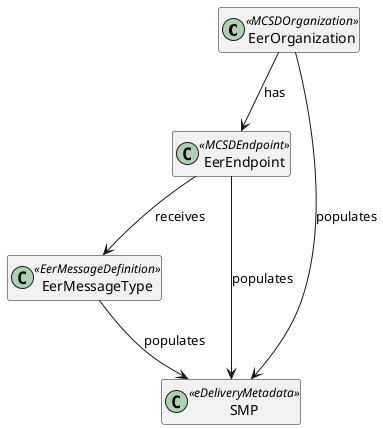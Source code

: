 @startuml SMP

hide empty members

class "EerOrganization" as EerOrganization <<MCSDOrganization>>
class "EerEndpoint" as EerEndpoint <<MCSDEndpoint>>
class "EerMessageType" as EerMessageType <<EerMessageDefinition>>
class "SMP" as SMP <<eDeliveryMetadata>>

EerOrganization --> EerEndpoint : "has"
EerEndpoint --> EerMessageType : "receives"
EerOrganization --> SMP : "populates"
EerEndpoint --> SMP : "populates"
EerMessageType --> SMP : "populates"

@enduml
